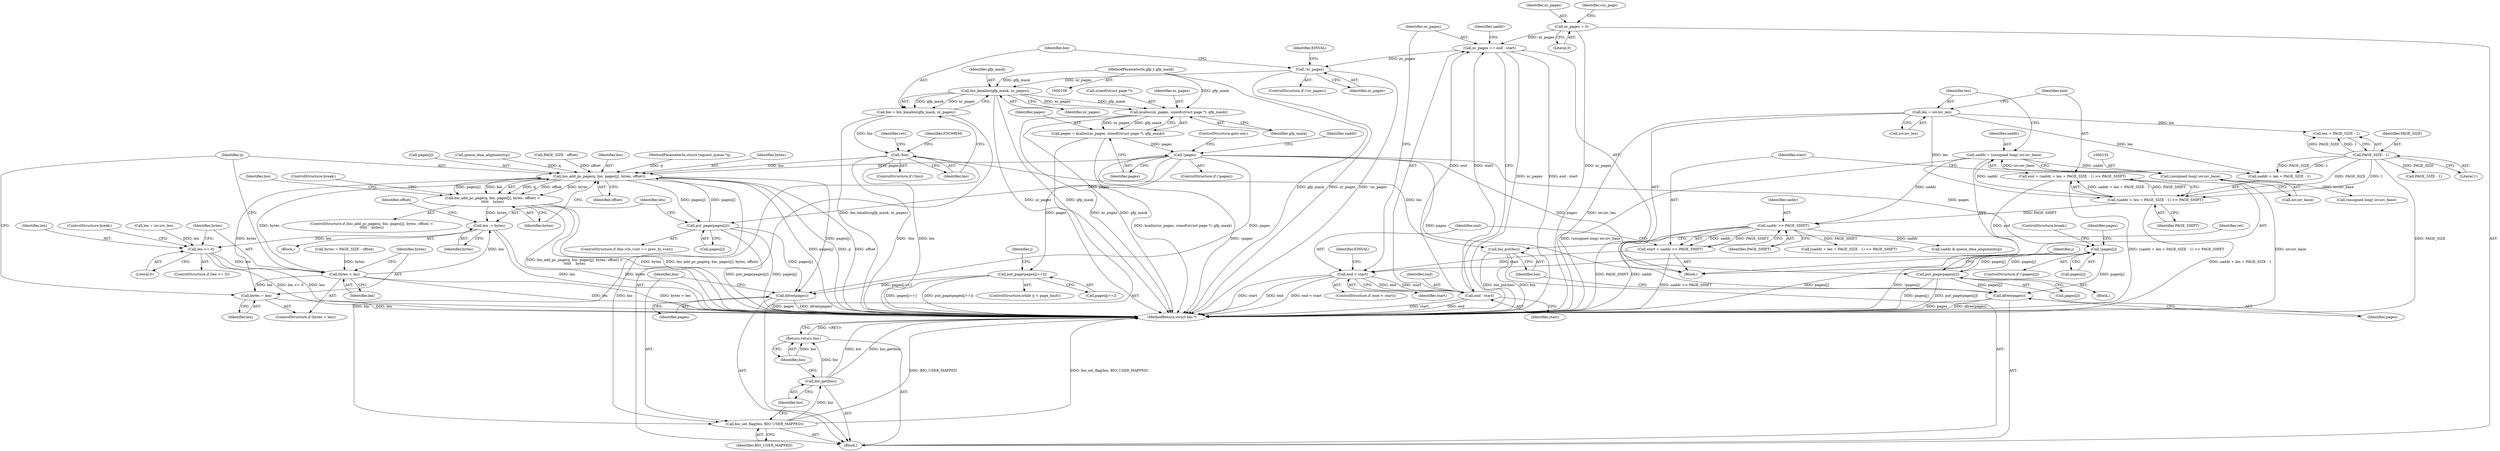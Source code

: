 digraph "0_linux_2b04e8f6bbb196cab4b232af0f8d48ff2c7a8058@API" {
"1000191" [label="(Call,bio_kmalloc(gfp_mask, nr_pages))"];
"1000109" [label="(MethodParameterIn,gfp_t gfp_mask)"];
"1000183" [label="(Call,!nr_pages)"];
"1000168" [label="(Call,nr_pages += end - start)"];
"1000170" [label="(Call,end - start)"];
"1000161" [label="(Call,end < start)"];
"1000143" [label="(Call,end = (uaddr + len + PAGE_SIZE - 1) >> PAGE_SHIFT)"];
"1000145" [label="(Call,(uaddr + len + PAGE_SIZE - 1) >> PAGE_SHIFT)"];
"1000129" [label="(Call,uaddr = (unsigned long) iov.iov_base)"];
"1000131" [label="(Call,(unsigned long) iov.iov_base)"];
"1000137" [label="(Call,len = iov.iov_len)"];
"1000150" [label="(Call,PAGE_SIZE - 1)"];
"1000155" [label="(Call,start = uaddr >> PAGE_SHIFT)"];
"1000157" [label="(Call,uaddr >> PAGE_SHIFT)"];
"1000113" [label="(Call,nr_pages = 0)"];
"1000189" [label="(Call,bio = bio_kmalloc(gfp_mask, nr_pages))"];
"1000195" [label="(Call,!bio)"];
"1000348" [label="(Call,bio_add_pc_page(q, bio, pages[j], bytes, offset))"];
"1000347" [label="(Call,bio_add_pc_page(q, bio, pages[j], bytes, offset) <\n\t\t\t\t\t    bytes)"];
"1000368" [label="(Call,len -= bytes)"];
"1000335" [label="(Call,len <= 0)"];
"1000340" [label="(Call,bytes > len)"];
"1000343" [label="(Call,bytes = len)"];
"1000364" [label="(Call,put_page(pages[j]))"];
"1000386" [label="(Call,kfree(pages))"];
"1000388" [label="(Call,bio_set_flag(bio, BIO_USER_MAPPED))"];
"1000391" [label="(Call,bio_get(bio))"];
"1000393" [label="(Return,return bio;)"];
"1000404" [label="(Call,bio_put(bio))"];
"1000207" [label="(Call,kcalloc(nr_pages, sizeof(struct page *), gfp_mask))"];
"1000205" [label="(Call,pages = kcalloc(nr_pages, sizeof(struct page *), gfp_mask))"];
"1000213" [label="(Call,!pages)"];
"1000294" [label="(Call,!pages[j])"];
"1000299" [label="(Call,put_page(pages[j]))"];
"1000402" [label="(Call,kfree(pages))"];
"1000381" [label="(Call,put_page(pages[j++]))"];
"1000408" [label="(Identifier,ret)"];
"1000200" [label="(Identifier,ENOMEM)"];
"1000171" [label="(Identifier,end)"];
"1000226" [label="(Call,len = iov.iov_len)"];
"1000339" [label="(ControlStructure,if (bytes > len))"];
"1000342" [label="(Identifier,len)"];
"1000191" [label="(Call,bio_kmalloc(gfp_mask, nr_pages))"];
"1000161" [label="(Call,end < start)"];
"1000402" [label="(Call,kfree(pages))"];
"1000392" [label="(Identifier,bio)"];
"1000298" [label="(ControlStructure,break;)"];
"1000215" [label="(ControlStructure,goto out;)"];
"1000341" [label="(Identifier,bytes)"];
"1000336" [label="(Identifier,len)"];
"1000168" [label="(Call,nr_pages += end - start)"];
"1000219" [label="(Identifier,uaddr)"];
"1000157" [label="(Call,uaddr >> PAGE_SHIFT)"];
"1000361" [label="(Identifier,bio)"];
"1000325" [label="(Call,PAGE_SIZE - offset)"];
"1000220" [label="(Call,(unsigned long) iov.iov_base)"];
"1000379" [label="(Identifier,j)"];
"1000388" [label="(Call,bio_set_flag(bio, BIO_USER_MAPPED))"];
"1000292" [label="(Block,)"];
"1000137" [label="(Call,len = iov.iov_len)"];
"1000212" [label="(ControlStructure,if (!pages))"];
"1000114" [label="(Identifier,nr_pages)"];
"1000195" [label="(Call,!bio)"];
"1000156" [label="(Identifier,start)"];
"1000299" [label="(Call,put_page(pages[j]))"];
"1000130" [label="(Identifier,uaddr)"];
"1000365" [label="(Call,pages[j])"];
"1000109" [label="(MethodParameterIn,gfp_t gfp_mask)"];
"1000405" [label="(Identifier,bio)"];
"1000213" [label="(Call,!pages)"];
"1000368" [label="(Call,len -= bytes)"];
"1000113" [label="(Call,nr_pages = 0)"];
"1000377" [label="(ControlStructure,while (j < page_limit))"];
"1000133" [label="(Call,iov.iov_base)"];
"1000404" [label="(Call,bio_put(bio))"];
"1000170" [label="(Call,end - start)"];
"1000387" [label="(Identifier,pages)"];
"1000129" [label="(Call,uaddr = (unsigned long) iov.iov_base)"];
"1000291" [label="(Identifier,j)"];
"1000127" [label="(Block,)"];
"1000389" [label="(Identifier,bio)"];
"1000369" [label="(Identifier,len)"];
"1000110" [label="(Block,)"];
"1000350" [label="(Identifier,bio)"];
"1000192" [label="(Identifier,gfp_mask)"];
"1000356" [label="(Identifier,bytes)"];
"1000146" [label="(Call,uaddr + len + PAGE_SIZE - 1)"];
"1000139" [label="(Call,iov.iov_len)"];
"1000346" [label="(ControlStructure,if (bio_add_pc_page(q, bio, pages[j], bytes, offset) <\n\t\t\t\t\t    bytes))"];
"1000190" [label="(Identifier,bio)"];
"1000202" [label="(Identifier,ret)"];
"1000409" [label="(MethodReturn,struct bio *)"];
"1000209" [label="(Call,sizeof(struct page *))"];
"1000295" [label="(Call,pages[j])"];
"1000301" [label="(Identifier,pages)"];
"1000182" [label="(ControlStructure,if (!nr_pages))"];
"1000172" [label="(Identifier,start)"];
"1000345" [label="(Identifier,len)"];
"1000184" [label="(Identifier,nr_pages)"];
"1000335" [label="(Call,len <= 0)"];
"1000107" [label="(MethodParameterIn,struct request_queue *q)"];
"1000394" [label="(Identifier,bio)"];
"1000358" [label="(ControlStructure,if (bio->bi_vcnt == prev_bi_vcnt))"];
"1000206" [label="(Identifier,pages)"];
"1000372" [label="(Identifier,offset)"];
"1000183" [label="(Call,!nr_pages)"];
"1000382" [label="(Call,pages[j++])"];
"1000338" [label="(ControlStructure,break;)"];
"1000211" [label="(Identifier,gfp_mask)"];
"1000153" [label="(Identifier,PAGE_SHIFT)"];
"1000159" [label="(Identifier,PAGE_SHIFT)"];
"1000340" [label="(Call,bytes > len)"];
"1000354" [label="(Identifier,bytes)"];
"1000167" [label="(Identifier,EINVAL)"];
"1000214" [label="(Identifier,pages)"];
"1000138" [label="(Identifier,len)"];
"1000169" [label="(Identifier,nr_pages)"];
"1000120" [label="(Identifier,cur_page)"];
"1000239" [label="(Call,PAGE_SIZE - 1)"];
"1000148" [label="(Call,len + PAGE_SIZE - 1)"];
"1000151" [label="(Identifier,PAGE_SIZE)"];
"1000131" [label="(Call,(unsigned long) iov.iov_base)"];
"1000207" [label="(Call,kcalloc(nr_pages, sizeof(struct page *), gfp_mask))"];
"1000160" [label="(ControlStructure,if (end < start))"];
"1000348" [label="(Call,bio_add_pc_page(q, bio, pages[j], bytes, offset))"];
"1000364" [label="(Call,put_page(pages[j]))"];
"1000351" [label="(Call,pages[j])"];
"1000357" [label="(ControlStructure,break;)"];
"1000393" [label="(Return,return bio;)"];
"1000115" [label="(Literal,0)"];
"1000370" [label="(Identifier,bytes)"];
"1000323" [label="(Call,bytes = PAGE_SIZE - offset)"];
"1000347" [label="(Call,bio_add_pc_page(q, bio, pages[j], bytes, offset) <\n\t\t\t\t\t    bytes)"];
"1000234" [label="(Call,(uaddr + len + PAGE_SIZE - 1) >> PAGE_SHIFT)"];
"1000381" [label="(Call,put_page(pages[j++]))"];
"1000150" [label="(Call,PAGE_SIZE - 1)"];
"1000337" [label="(Literal,0)"];
"1000162" [label="(Identifier,end)"];
"1000205" [label="(Call,pages = kcalloc(nr_pages, sizeof(struct page *), gfp_mask))"];
"1000194" [label="(ControlStructure,if (!bio))"];
"1000386" [label="(Call,kfree(pages))"];
"1000145" [label="(Call,(uaddr + len + PAGE_SIZE - 1) >> PAGE_SHIFT)"];
"1000176" [label="(Call,queue_dma_alignment(q))"];
"1000344" [label="(Identifier,bytes)"];
"1000143" [label="(Call,end = (uaddr + len + PAGE_SIZE - 1) >> PAGE_SHIFT)"];
"1000163" [label="(Identifier,start)"];
"1000158" [label="(Identifier,uaddr)"];
"1000189" [label="(Call,bio = bio_kmalloc(gfp_mask, nr_pages))"];
"1000174" [label="(Call,uaddr & queue_dma_alignment(q))"];
"1000155" [label="(Call,start = uaddr >> PAGE_SHIFT)"];
"1000196" [label="(Identifier,bio)"];
"1000391" [label="(Call,bio_get(bio))"];
"1000355" [label="(Identifier,offset)"];
"1000188" [label="(Identifier,EINVAL)"];
"1000175" [label="(Identifier,uaddr)"];
"1000390" [label="(Identifier,BIO_USER_MAPPED)"];
"1000349" [label="(Identifier,q)"];
"1000300" [label="(Call,pages[j])"];
"1000193" [label="(Identifier,nr_pages)"];
"1000343" [label="(Call,bytes = len)"];
"1000293" [label="(ControlStructure,if (!pages[j]))"];
"1000294" [label="(Call,!pages[j])"];
"1000334" [label="(ControlStructure,if (len <= 0))"];
"1000208" [label="(Identifier,nr_pages)"];
"1000403" [label="(Identifier,pages)"];
"1000144" [label="(Identifier,end)"];
"1000321" [label="(Block,)"];
"1000152" [label="(Literal,1)"];
"1000191" -> "1000189"  [label="AST: "];
"1000191" -> "1000193"  [label="CFG: "];
"1000192" -> "1000191"  [label="AST: "];
"1000193" -> "1000191"  [label="AST: "];
"1000189" -> "1000191"  [label="CFG: "];
"1000191" -> "1000409"  [label="DDG: nr_pages"];
"1000191" -> "1000409"  [label="DDG: gfp_mask"];
"1000191" -> "1000189"  [label="DDG: gfp_mask"];
"1000191" -> "1000189"  [label="DDG: nr_pages"];
"1000109" -> "1000191"  [label="DDG: gfp_mask"];
"1000183" -> "1000191"  [label="DDG: nr_pages"];
"1000191" -> "1000207"  [label="DDG: nr_pages"];
"1000191" -> "1000207"  [label="DDG: gfp_mask"];
"1000109" -> "1000106"  [label="AST: "];
"1000109" -> "1000409"  [label="DDG: gfp_mask"];
"1000109" -> "1000207"  [label="DDG: gfp_mask"];
"1000183" -> "1000182"  [label="AST: "];
"1000183" -> "1000184"  [label="CFG: "];
"1000184" -> "1000183"  [label="AST: "];
"1000188" -> "1000183"  [label="CFG: "];
"1000190" -> "1000183"  [label="CFG: "];
"1000183" -> "1000409"  [label="DDG: nr_pages"];
"1000183" -> "1000409"  [label="DDG: !nr_pages"];
"1000168" -> "1000183"  [label="DDG: nr_pages"];
"1000168" -> "1000127"  [label="AST: "];
"1000168" -> "1000170"  [label="CFG: "];
"1000169" -> "1000168"  [label="AST: "];
"1000170" -> "1000168"  [label="AST: "];
"1000175" -> "1000168"  [label="CFG: "];
"1000168" -> "1000409"  [label="DDG: nr_pages"];
"1000168" -> "1000409"  [label="DDG: end - start"];
"1000170" -> "1000168"  [label="DDG: end"];
"1000170" -> "1000168"  [label="DDG: start"];
"1000113" -> "1000168"  [label="DDG: nr_pages"];
"1000170" -> "1000172"  [label="CFG: "];
"1000171" -> "1000170"  [label="AST: "];
"1000172" -> "1000170"  [label="AST: "];
"1000170" -> "1000409"  [label="DDG: start"];
"1000170" -> "1000409"  [label="DDG: end"];
"1000161" -> "1000170"  [label="DDG: end"];
"1000161" -> "1000170"  [label="DDG: start"];
"1000161" -> "1000160"  [label="AST: "];
"1000161" -> "1000163"  [label="CFG: "];
"1000162" -> "1000161"  [label="AST: "];
"1000163" -> "1000161"  [label="AST: "];
"1000167" -> "1000161"  [label="CFG: "];
"1000169" -> "1000161"  [label="CFG: "];
"1000161" -> "1000409"  [label="DDG: start"];
"1000161" -> "1000409"  [label="DDG: end"];
"1000161" -> "1000409"  [label="DDG: end < start"];
"1000143" -> "1000161"  [label="DDG: end"];
"1000155" -> "1000161"  [label="DDG: start"];
"1000143" -> "1000127"  [label="AST: "];
"1000143" -> "1000145"  [label="CFG: "];
"1000144" -> "1000143"  [label="AST: "];
"1000145" -> "1000143"  [label="AST: "];
"1000156" -> "1000143"  [label="CFG: "];
"1000143" -> "1000409"  [label="DDG: (uaddr + len + PAGE_SIZE - 1) >> PAGE_SHIFT"];
"1000145" -> "1000143"  [label="DDG: uaddr + len + PAGE_SIZE - 1"];
"1000145" -> "1000143"  [label="DDG: PAGE_SHIFT"];
"1000145" -> "1000153"  [label="CFG: "];
"1000146" -> "1000145"  [label="AST: "];
"1000153" -> "1000145"  [label="AST: "];
"1000145" -> "1000409"  [label="DDG: uaddr + len + PAGE_SIZE - 1"];
"1000129" -> "1000145"  [label="DDG: uaddr"];
"1000137" -> "1000145"  [label="DDG: len"];
"1000150" -> "1000145"  [label="DDG: PAGE_SIZE"];
"1000150" -> "1000145"  [label="DDG: 1"];
"1000145" -> "1000157"  [label="DDG: PAGE_SHIFT"];
"1000129" -> "1000127"  [label="AST: "];
"1000129" -> "1000131"  [label="CFG: "];
"1000130" -> "1000129"  [label="AST: "];
"1000131" -> "1000129"  [label="AST: "];
"1000138" -> "1000129"  [label="CFG: "];
"1000129" -> "1000409"  [label="DDG: (unsigned long) iov.iov_base"];
"1000131" -> "1000129"  [label="DDG: iov.iov_base"];
"1000129" -> "1000146"  [label="DDG: uaddr"];
"1000129" -> "1000157"  [label="DDG: uaddr"];
"1000131" -> "1000133"  [label="CFG: "];
"1000132" -> "1000131"  [label="AST: "];
"1000133" -> "1000131"  [label="AST: "];
"1000131" -> "1000409"  [label="DDG: iov.iov_base"];
"1000131" -> "1000220"  [label="DDG: iov.iov_base"];
"1000137" -> "1000127"  [label="AST: "];
"1000137" -> "1000139"  [label="CFG: "];
"1000138" -> "1000137"  [label="AST: "];
"1000139" -> "1000137"  [label="AST: "];
"1000144" -> "1000137"  [label="CFG: "];
"1000137" -> "1000409"  [label="DDG: iov.iov_len"];
"1000137" -> "1000146"  [label="DDG: len"];
"1000137" -> "1000148"  [label="DDG: len"];
"1000150" -> "1000148"  [label="AST: "];
"1000150" -> "1000152"  [label="CFG: "];
"1000151" -> "1000150"  [label="AST: "];
"1000152" -> "1000150"  [label="AST: "];
"1000148" -> "1000150"  [label="CFG: "];
"1000150" -> "1000409"  [label="DDG: PAGE_SIZE"];
"1000150" -> "1000146"  [label="DDG: PAGE_SIZE"];
"1000150" -> "1000146"  [label="DDG: 1"];
"1000150" -> "1000148"  [label="DDG: PAGE_SIZE"];
"1000150" -> "1000148"  [label="DDG: 1"];
"1000150" -> "1000239"  [label="DDG: PAGE_SIZE"];
"1000155" -> "1000127"  [label="AST: "];
"1000155" -> "1000157"  [label="CFG: "];
"1000156" -> "1000155"  [label="AST: "];
"1000157" -> "1000155"  [label="AST: "];
"1000162" -> "1000155"  [label="CFG: "];
"1000155" -> "1000409"  [label="DDG: uaddr >> PAGE_SHIFT"];
"1000157" -> "1000155"  [label="DDG: uaddr"];
"1000157" -> "1000155"  [label="DDG: PAGE_SHIFT"];
"1000157" -> "1000159"  [label="CFG: "];
"1000158" -> "1000157"  [label="AST: "];
"1000159" -> "1000157"  [label="AST: "];
"1000157" -> "1000409"  [label="DDG: PAGE_SHIFT"];
"1000157" -> "1000409"  [label="DDG: uaddr"];
"1000157" -> "1000174"  [label="DDG: uaddr"];
"1000157" -> "1000234"  [label="DDG: PAGE_SHIFT"];
"1000113" -> "1000110"  [label="AST: "];
"1000113" -> "1000115"  [label="CFG: "];
"1000114" -> "1000113"  [label="AST: "];
"1000115" -> "1000113"  [label="AST: "];
"1000120" -> "1000113"  [label="CFG: "];
"1000113" -> "1000409"  [label="DDG: nr_pages"];
"1000189" -> "1000110"  [label="AST: "];
"1000190" -> "1000189"  [label="AST: "];
"1000196" -> "1000189"  [label="CFG: "];
"1000189" -> "1000409"  [label="DDG: bio_kmalloc(gfp_mask, nr_pages)"];
"1000189" -> "1000195"  [label="DDG: bio"];
"1000195" -> "1000194"  [label="AST: "];
"1000195" -> "1000196"  [label="CFG: "];
"1000196" -> "1000195"  [label="AST: "];
"1000200" -> "1000195"  [label="CFG: "];
"1000202" -> "1000195"  [label="CFG: "];
"1000195" -> "1000409"  [label="DDG: !bio"];
"1000195" -> "1000409"  [label="DDG: bio"];
"1000195" -> "1000348"  [label="DDG: bio"];
"1000195" -> "1000388"  [label="DDG: bio"];
"1000195" -> "1000404"  [label="DDG: bio"];
"1000348" -> "1000347"  [label="AST: "];
"1000348" -> "1000355"  [label="CFG: "];
"1000349" -> "1000348"  [label="AST: "];
"1000350" -> "1000348"  [label="AST: "];
"1000351" -> "1000348"  [label="AST: "];
"1000354" -> "1000348"  [label="AST: "];
"1000355" -> "1000348"  [label="AST: "];
"1000356" -> "1000348"  [label="CFG: "];
"1000348" -> "1000409"  [label="DDG: pages[j]"];
"1000348" -> "1000409"  [label="DDG: q"];
"1000348" -> "1000409"  [label="DDG: offset"];
"1000348" -> "1000347"  [label="DDG: q"];
"1000348" -> "1000347"  [label="DDG: offset"];
"1000348" -> "1000347"  [label="DDG: bytes"];
"1000348" -> "1000347"  [label="DDG: pages[j]"];
"1000348" -> "1000347"  [label="DDG: bio"];
"1000176" -> "1000348"  [label="DDG: q"];
"1000107" -> "1000348"  [label="DDG: q"];
"1000364" -> "1000348"  [label="DDG: pages[j]"];
"1000213" -> "1000348"  [label="DDG: pages"];
"1000343" -> "1000348"  [label="DDG: bytes"];
"1000340" -> "1000348"  [label="DDG: bytes"];
"1000325" -> "1000348"  [label="DDG: offset"];
"1000348" -> "1000364"  [label="DDG: pages[j]"];
"1000348" -> "1000386"  [label="DDG: pages[j]"];
"1000348" -> "1000388"  [label="DDG: bio"];
"1000347" -> "1000346"  [label="AST: "];
"1000347" -> "1000356"  [label="CFG: "];
"1000356" -> "1000347"  [label="AST: "];
"1000357" -> "1000347"  [label="CFG: "];
"1000361" -> "1000347"  [label="CFG: "];
"1000347" -> "1000409"  [label="DDG: bytes"];
"1000347" -> "1000409"  [label="DDG: bio_add_pc_page(q, bio, pages[j], bytes, offset)"];
"1000347" -> "1000409"  [label="DDG: bio_add_pc_page(q, bio, pages[j], bytes, offset) <\n\t\t\t\t\t    bytes"];
"1000347" -> "1000368"  [label="DDG: bytes"];
"1000368" -> "1000321"  [label="AST: "];
"1000368" -> "1000370"  [label="CFG: "];
"1000369" -> "1000368"  [label="AST: "];
"1000370" -> "1000368"  [label="AST: "];
"1000372" -> "1000368"  [label="CFG: "];
"1000368" -> "1000409"  [label="DDG: len"];
"1000368" -> "1000409"  [label="DDG: bytes"];
"1000368" -> "1000335"  [label="DDG: len"];
"1000340" -> "1000368"  [label="DDG: len"];
"1000335" -> "1000334"  [label="AST: "];
"1000335" -> "1000337"  [label="CFG: "];
"1000336" -> "1000335"  [label="AST: "];
"1000337" -> "1000335"  [label="AST: "];
"1000338" -> "1000335"  [label="CFG: "];
"1000341" -> "1000335"  [label="CFG: "];
"1000335" -> "1000409"  [label="DDG: len"];
"1000335" -> "1000409"  [label="DDG: len <= 0"];
"1000226" -> "1000335"  [label="DDG: len"];
"1000335" -> "1000340"  [label="DDG: len"];
"1000340" -> "1000339"  [label="AST: "];
"1000340" -> "1000342"  [label="CFG: "];
"1000341" -> "1000340"  [label="AST: "];
"1000342" -> "1000340"  [label="AST: "];
"1000344" -> "1000340"  [label="CFG: "];
"1000349" -> "1000340"  [label="CFG: "];
"1000340" -> "1000409"  [label="DDG: len"];
"1000340" -> "1000409"  [label="DDG: bytes > len"];
"1000323" -> "1000340"  [label="DDG: bytes"];
"1000340" -> "1000343"  [label="DDG: len"];
"1000343" -> "1000339"  [label="AST: "];
"1000343" -> "1000345"  [label="CFG: "];
"1000344" -> "1000343"  [label="AST: "];
"1000345" -> "1000343"  [label="AST: "];
"1000349" -> "1000343"  [label="CFG: "];
"1000343" -> "1000409"  [label="DDG: len"];
"1000364" -> "1000358"  [label="AST: "];
"1000364" -> "1000365"  [label="CFG: "];
"1000365" -> "1000364"  [label="AST: "];
"1000369" -> "1000364"  [label="CFG: "];
"1000364" -> "1000409"  [label="DDG: pages[j]"];
"1000364" -> "1000409"  [label="DDG: put_page(pages[j])"];
"1000213" -> "1000364"  [label="DDG: pages"];
"1000364" -> "1000386"  [label="DDG: pages[j]"];
"1000386" -> "1000110"  [label="AST: "];
"1000386" -> "1000387"  [label="CFG: "];
"1000387" -> "1000386"  [label="AST: "];
"1000389" -> "1000386"  [label="CFG: "];
"1000386" -> "1000409"  [label="DDG: pages"];
"1000386" -> "1000409"  [label="DDG: kfree(pages)"];
"1000213" -> "1000386"  [label="DDG: pages"];
"1000381" -> "1000386"  [label="DDG: pages[j++]"];
"1000388" -> "1000110"  [label="AST: "];
"1000388" -> "1000390"  [label="CFG: "];
"1000389" -> "1000388"  [label="AST: "];
"1000390" -> "1000388"  [label="AST: "];
"1000392" -> "1000388"  [label="CFG: "];
"1000388" -> "1000409"  [label="DDG: bio_set_flag(bio, BIO_USER_MAPPED)"];
"1000388" -> "1000409"  [label="DDG: BIO_USER_MAPPED"];
"1000388" -> "1000391"  [label="DDG: bio"];
"1000391" -> "1000110"  [label="AST: "];
"1000391" -> "1000392"  [label="CFG: "];
"1000392" -> "1000391"  [label="AST: "];
"1000394" -> "1000391"  [label="CFG: "];
"1000391" -> "1000409"  [label="DDG: bio"];
"1000391" -> "1000409"  [label="DDG: bio_get(bio)"];
"1000391" -> "1000393"  [label="DDG: bio"];
"1000393" -> "1000110"  [label="AST: "];
"1000393" -> "1000394"  [label="CFG: "];
"1000394" -> "1000393"  [label="AST: "];
"1000409" -> "1000393"  [label="CFG: "];
"1000393" -> "1000409"  [label="DDG: <RET>"];
"1000394" -> "1000393"  [label="DDG: bio"];
"1000404" -> "1000110"  [label="AST: "];
"1000404" -> "1000405"  [label="CFG: "];
"1000405" -> "1000404"  [label="AST: "];
"1000408" -> "1000404"  [label="CFG: "];
"1000404" -> "1000409"  [label="DDG: bio"];
"1000404" -> "1000409"  [label="DDG: bio_put(bio)"];
"1000207" -> "1000205"  [label="AST: "];
"1000207" -> "1000211"  [label="CFG: "];
"1000208" -> "1000207"  [label="AST: "];
"1000209" -> "1000207"  [label="AST: "];
"1000211" -> "1000207"  [label="AST: "];
"1000205" -> "1000207"  [label="CFG: "];
"1000207" -> "1000409"  [label="DDG: nr_pages"];
"1000207" -> "1000409"  [label="DDG: gfp_mask"];
"1000207" -> "1000205"  [label="DDG: nr_pages"];
"1000207" -> "1000205"  [label="DDG: gfp_mask"];
"1000205" -> "1000110"  [label="AST: "];
"1000206" -> "1000205"  [label="AST: "];
"1000214" -> "1000205"  [label="CFG: "];
"1000205" -> "1000409"  [label="DDG: kcalloc(nr_pages, sizeof(struct page *), gfp_mask)"];
"1000205" -> "1000213"  [label="DDG: pages"];
"1000213" -> "1000212"  [label="AST: "];
"1000213" -> "1000214"  [label="CFG: "];
"1000214" -> "1000213"  [label="AST: "];
"1000215" -> "1000213"  [label="CFG: "];
"1000219" -> "1000213"  [label="CFG: "];
"1000213" -> "1000409"  [label="DDG: !pages"];
"1000213" -> "1000294"  [label="DDG: pages"];
"1000213" -> "1000299"  [label="DDG: pages"];
"1000213" -> "1000381"  [label="DDG: pages"];
"1000213" -> "1000402"  [label="DDG: pages"];
"1000294" -> "1000293"  [label="AST: "];
"1000294" -> "1000295"  [label="CFG: "];
"1000295" -> "1000294"  [label="AST: "];
"1000298" -> "1000294"  [label="CFG: "];
"1000301" -> "1000294"  [label="CFG: "];
"1000294" -> "1000409"  [label="DDG: !pages[j]"];
"1000294" -> "1000409"  [label="DDG: pages[j]"];
"1000299" -> "1000294"  [label="DDG: pages[j]"];
"1000294" -> "1000299"  [label="DDG: pages[j]"];
"1000294" -> "1000402"  [label="DDG: pages[j]"];
"1000299" -> "1000292"  [label="AST: "];
"1000299" -> "1000300"  [label="CFG: "];
"1000300" -> "1000299"  [label="AST: "];
"1000291" -> "1000299"  [label="CFG: "];
"1000299" -> "1000409"  [label="DDG: put_page(pages[j])"];
"1000299" -> "1000409"  [label="DDG: pages[j]"];
"1000299" -> "1000402"  [label="DDG: pages[j]"];
"1000402" -> "1000110"  [label="AST: "];
"1000402" -> "1000403"  [label="CFG: "];
"1000403" -> "1000402"  [label="AST: "];
"1000405" -> "1000402"  [label="CFG: "];
"1000402" -> "1000409"  [label="DDG: kfree(pages)"];
"1000402" -> "1000409"  [label="DDG: pages"];
"1000381" -> "1000377"  [label="AST: "];
"1000381" -> "1000382"  [label="CFG: "];
"1000382" -> "1000381"  [label="AST: "];
"1000379" -> "1000381"  [label="CFG: "];
"1000381" -> "1000409"  [label="DDG: pages[j++]"];
"1000381" -> "1000409"  [label="DDG: put_page(pages[j++])"];
}
